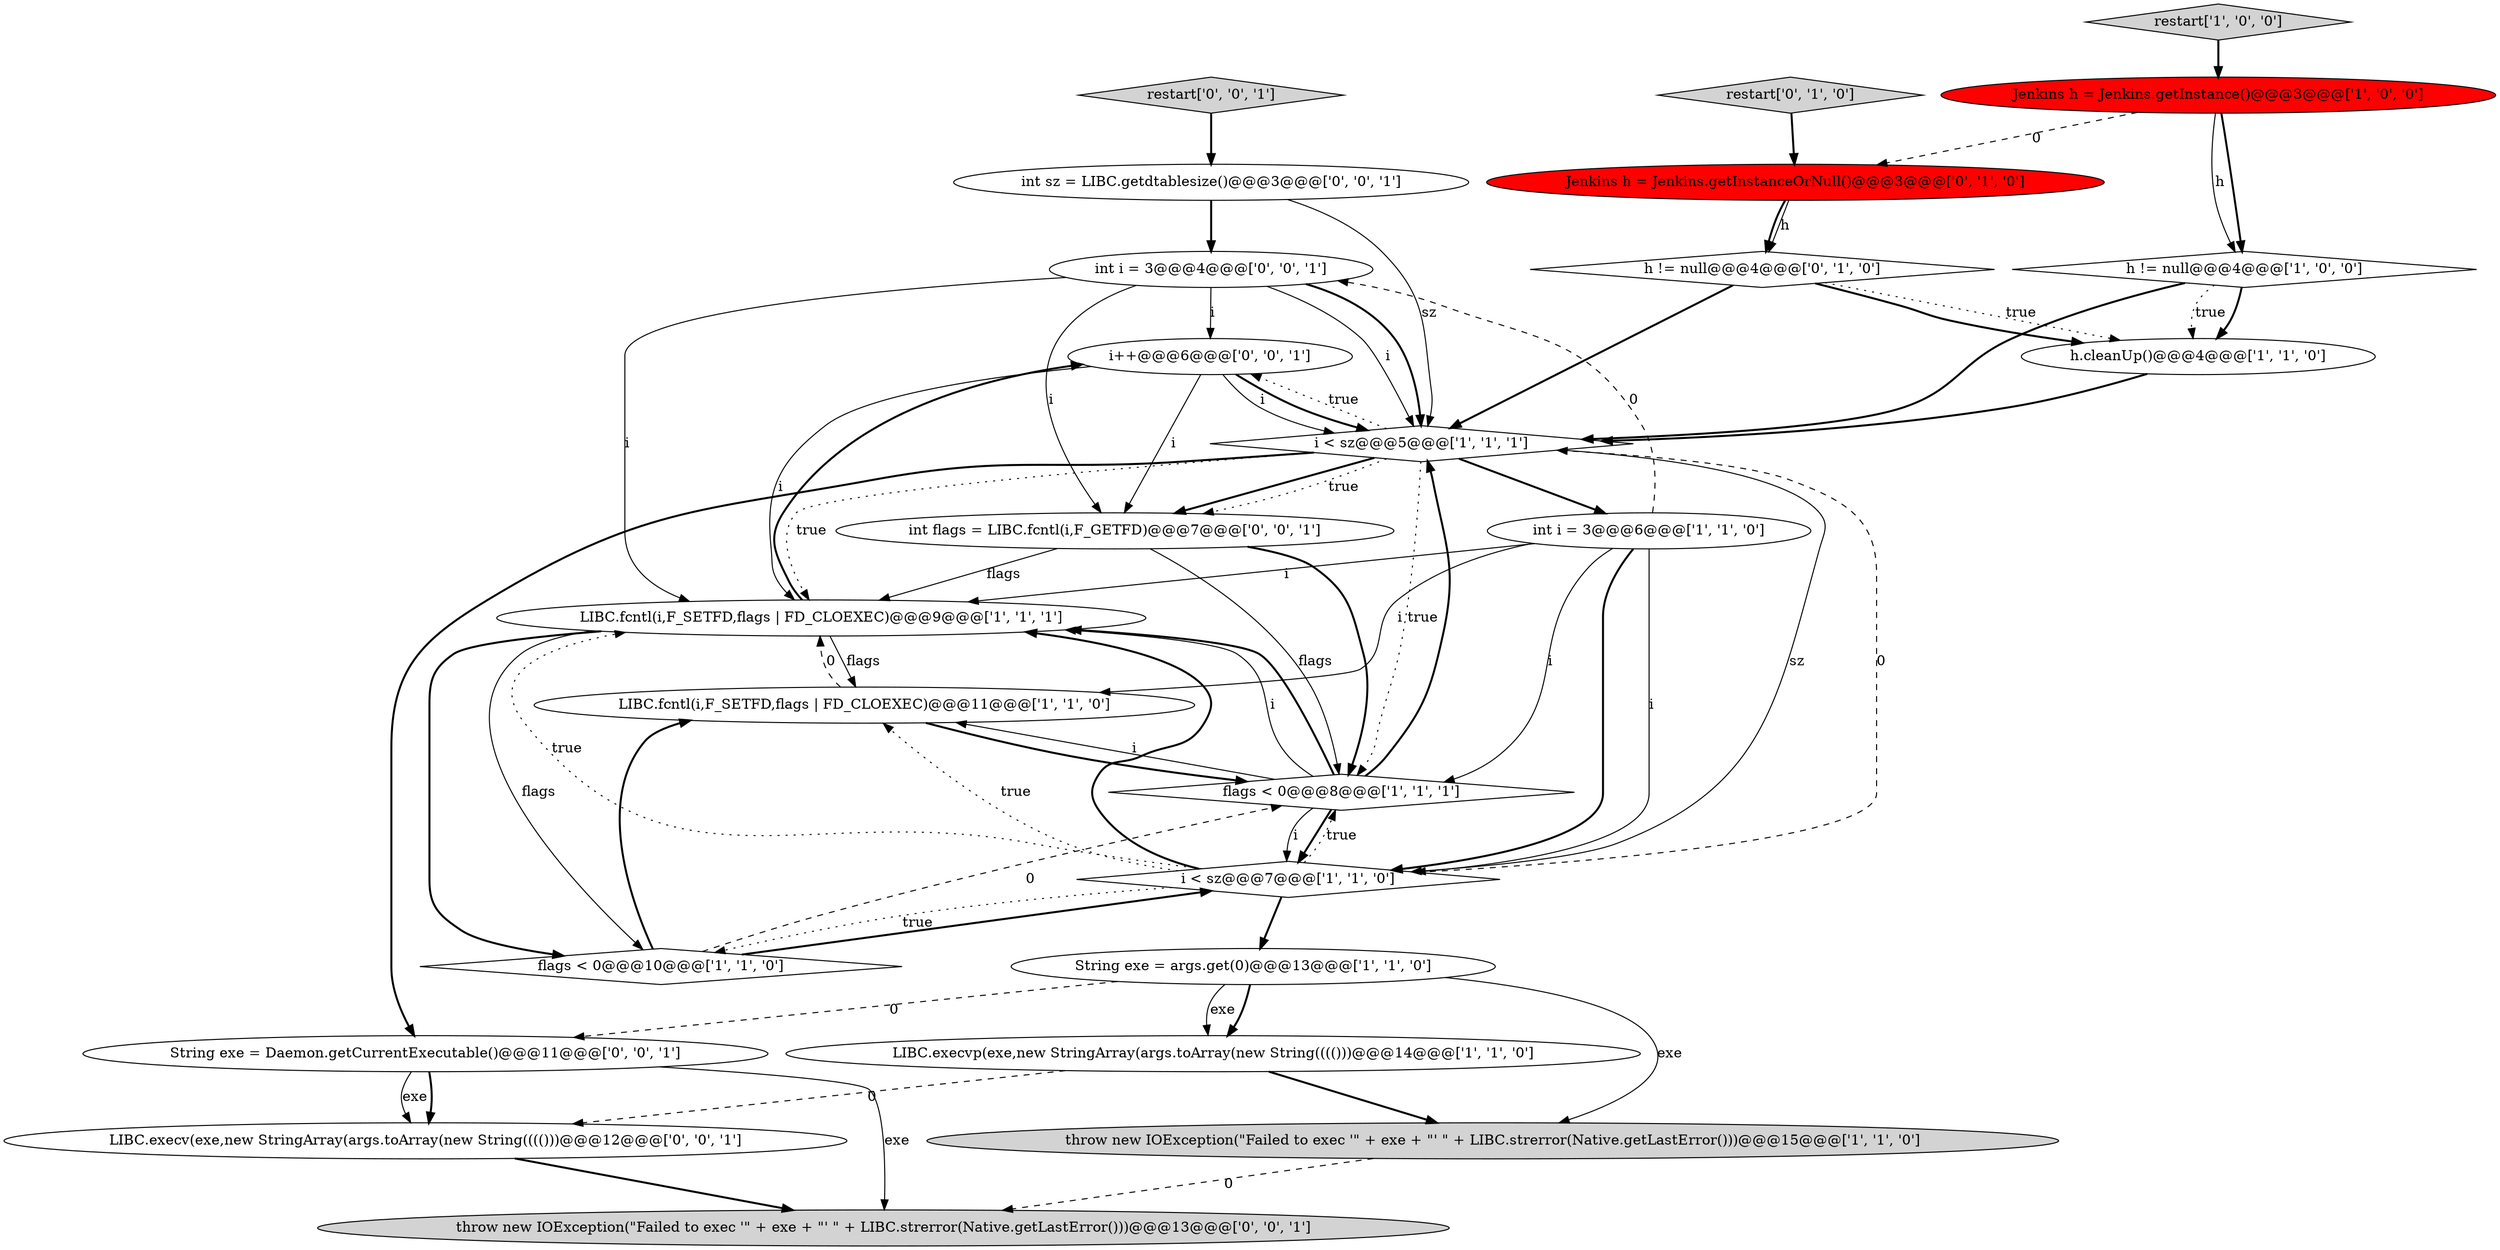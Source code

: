 digraph {
18 [style = filled, label = "int i = 3@@@4@@@['0', '0', '1']", fillcolor = white, shape = ellipse image = "AAA0AAABBB3BBB"];
8 [style = filled, label = "LIBC.fcntl(i,F_SETFD,flags | FD_CLOEXEC)@@@11@@@['1', '1', '0']", fillcolor = white, shape = ellipse image = "AAA0AAABBB1BBB"];
0 [style = filled, label = "int i = 3@@@6@@@['1', '1', '0']", fillcolor = white, shape = ellipse image = "AAA0AAABBB1BBB"];
6 [style = filled, label = "restart['1', '0', '0']", fillcolor = lightgray, shape = diamond image = "AAA0AAABBB1BBB"];
3 [style = filled, label = "flags < 0@@@8@@@['1', '1', '1']", fillcolor = white, shape = diamond image = "AAA0AAABBB1BBB"];
5 [style = filled, label = "LIBC.execvp(exe,new StringArray(args.toArray(new String(((()))@@@14@@@['1', '1', '0']", fillcolor = white, shape = ellipse image = "AAA0AAABBB1BBB"];
16 [style = filled, label = "restart['0', '1', '0']", fillcolor = lightgray, shape = diamond image = "AAA0AAABBB2BBB"];
23 [style = filled, label = "i++@@@6@@@['0', '0', '1']", fillcolor = white, shape = ellipse image = "AAA0AAABBB3BBB"];
22 [style = filled, label = "restart['0', '0', '1']", fillcolor = lightgray, shape = diamond image = "AAA0AAABBB3BBB"];
2 [style = filled, label = "String exe = args.get(0)@@@13@@@['1', '1', '0']", fillcolor = white, shape = ellipse image = "AAA0AAABBB1BBB"];
1 [style = filled, label = "h != null@@@4@@@['1', '0', '0']", fillcolor = white, shape = diamond image = "AAA0AAABBB1BBB"];
10 [style = filled, label = "throw new IOException(\"Failed to exec '\" + exe + \"' \" + LIBC.strerror(Native.getLastError()))@@@15@@@['1', '1', '0']", fillcolor = lightgray, shape = ellipse image = "AAA0AAABBB1BBB"];
20 [style = filled, label = "int sz = LIBC.getdtablesize()@@@3@@@['0', '0', '1']", fillcolor = white, shape = ellipse image = "AAA0AAABBB3BBB"];
24 [style = filled, label = "LIBC.execv(exe,new StringArray(args.toArray(new String(((()))@@@12@@@['0', '0', '1']", fillcolor = white, shape = ellipse image = "AAA0AAABBB3BBB"];
14 [style = filled, label = "Jenkins h = Jenkins.getInstanceOrNull()@@@3@@@['0', '1', '0']", fillcolor = red, shape = ellipse image = "AAA1AAABBB2BBB"];
12 [style = filled, label = "i < sz@@@5@@@['1', '1', '1']", fillcolor = white, shape = diamond image = "AAA0AAABBB1BBB"];
21 [style = filled, label = "int flags = LIBC.fcntl(i,F_GETFD)@@@7@@@['0', '0', '1']", fillcolor = white, shape = ellipse image = "AAA0AAABBB3BBB"];
17 [style = filled, label = "String exe = Daemon.getCurrentExecutable()@@@11@@@['0', '0', '1']", fillcolor = white, shape = ellipse image = "AAA0AAABBB3BBB"];
15 [style = filled, label = "h != null@@@4@@@['0', '1', '0']", fillcolor = white, shape = diamond image = "AAA0AAABBB2BBB"];
9 [style = filled, label = "h.cleanUp()@@@4@@@['1', '1', '0']", fillcolor = white, shape = ellipse image = "AAA0AAABBB1BBB"];
19 [style = filled, label = "throw new IOException(\"Failed to exec '\" + exe + \"' \" + LIBC.strerror(Native.getLastError()))@@@13@@@['0', '0', '1']", fillcolor = lightgray, shape = ellipse image = "AAA0AAABBB3BBB"];
13 [style = filled, label = "i < sz@@@7@@@['1', '1', '0']", fillcolor = white, shape = diamond image = "AAA0AAABBB1BBB"];
11 [style = filled, label = "Jenkins h = Jenkins.getInstance()@@@3@@@['1', '0', '0']", fillcolor = red, shape = ellipse image = "AAA1AAABBB1BBB"];
7 [style = filled, label = "LIBC.fcntl(i,F_SETFD,flags | FD_CLOEXEC)@@@9@@@['1', '1', '1']", fillcolor = white, shape = ellipse image = "AAA0AAABBB1BBB"];
4 [style = filled, label = "flags < 0@@@10@@@['1', '1', '0']", fillcolor = white, shape = diamond image = "AAA0AAABBB1BBB"];
5->10 [style = bold, label=""];
18->12 [style = solid, label="i"];
12->3 [style = dotted, label="true"];
18->7 [style = solid, label="i"];
24->19 [style = bold, label=""];
21->7 [style = solid, label="flags"];
0->13 [style = bold, label=""];
12->23 [style = dotted, label="true"];
13->3 [style = dotted, label="true"];
11->1 [style = bold, label=""];
12->21 [style = bold, label=""];
10->19 [style = dashed, label="0"];
0->13 [style = solid, label="i"];
3->8 [style = solid, label="i"];
3->7 [style = solid, label="i"];
4->13 [style = bold, label=""];
8->3 [style = bold, label=""];
18->23 [style = solid, label="i"];
12->17 [style = bold, label=""];
18->12 [style = bold, label=""];
4->3 [style = dashed, label="0"];
5->24 [style = dashed, label="0"];
13->7 [style = dotted, label="true"];
7->4 [style = bold, label=""];
3->12 [style = bold, label=""];
21->3 [style = bold, label=""];
2->17 [style = dashed, label="0"];
3->13 [style = solid, label="i"];
20->12 [style = solid, label="sz"];
12->0 [style = bold, label=""];
12->21 [style = dotted, label="true"];
14->15 [style = solid, label="h"];
1->9 [style = bold, label=""];
11->1 [style = solid, label="h"];
15->9 [style = dotted, label="true"];
0->18 [style = dashed, label="0"];
23->12 [style = solid, label="i"];
2->10 [style = solid, label="exe"];
20->18 [style = bold, label=""];
17->24 [style = bold, label=""];
1->9 [style = dotted, label="true"];
22->20 [style = bold, label=""];
3->7 [style = bold, label=""];
13->8 [style = dotted, label="true"];
15->9 [style = bold, label=""];
13->7 [style = bold, label=""];
11->14 [style = dashed, label="0"];
6->11 [style = bold, label=""];
7->23 [style = bold, label=""];
18->21 [style = solid, label="i"];
0->3 [style = solid, label="i"];
17->19 [style = solid, label="exe"];
7->4 [style = solid, label="flags"];
0->8 [style = solid, label="i"];
7->8 [style = solid, label="flags"];
23->21 [style = solid, label="i"];
1->12 [style = bold, label=""];
13->2 [style = bold, label=""];
3->13 [style = bold, label=""];
23->7 [style = solid, label="i"];
4->8 [style = bold, label=""];
16->14 [style = bold, label=""];
14->15 [style = bold, label=""];
12->13 [style = solid, label="sz"];
15->12 [style = bold, label=""];
9->12 [style = bold, label=""];
21->3 [style = solid, label="flags"];
23->12 [style = bold, label=""];
13->12 [style = dashed, label="0"];
12->7 [style = dotted, label="true"];
8->7 [style = dashed, label="0"];
17->24 [style = solid, label="exe"];
13->4 [style = dotted, label="true"];
0->7 [style = solid, label="i"];
2->5 [style = bold, label=""];
2->5 [style = solid, label="exe"];
}
